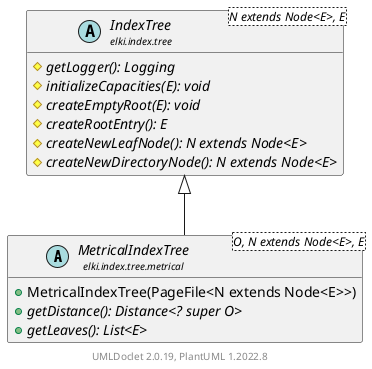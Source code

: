 @startuml
    remove .*\.(Instance|Par|Parameterizer|Factory)$
    set namespaceSeparator none
    hide empty fields
    hide empty methods

    abstract class "<size:14>MetricalIndexTree\n<size:10>elki.index.tree.metrical" as elki.index.tree.metrical.MetricalIndexTree<O, N extends Node<E>, E> [[MetricalIndexTree.html]] {
        +MetricalIndexTree(PageFile<N extends Node<E>>)
        {abstract} +getDistance(): Distance<? super O>
        {abstract} +getLeaves(): List<E>
    }

    abstract class "<size:14>IndexTree\n<size:10>elki.index.tree" as elki.index.tree.IndexTree<N extends Node<E>, E> [[../IndexTree.html]] {
        {abstract} #getLogger(): Logging
        {abstract} #initializeCapacities(E): void
        {abstract} #createEmptyRoot(E): void
        {abstract} #createRootEntry(): E
        {abstract} #createNewLeafNode(): N extends Node<E>
        {abstract} #createNewDirectoryNode(): N extends Node<E>
    }

    elki.index.tree.IndexTree <|-- elki.index.tree.metrical.MetricalIndexTree

    center footer UMLDoclet 2.0.19, PlantUML 1.2022.8
@enduml
